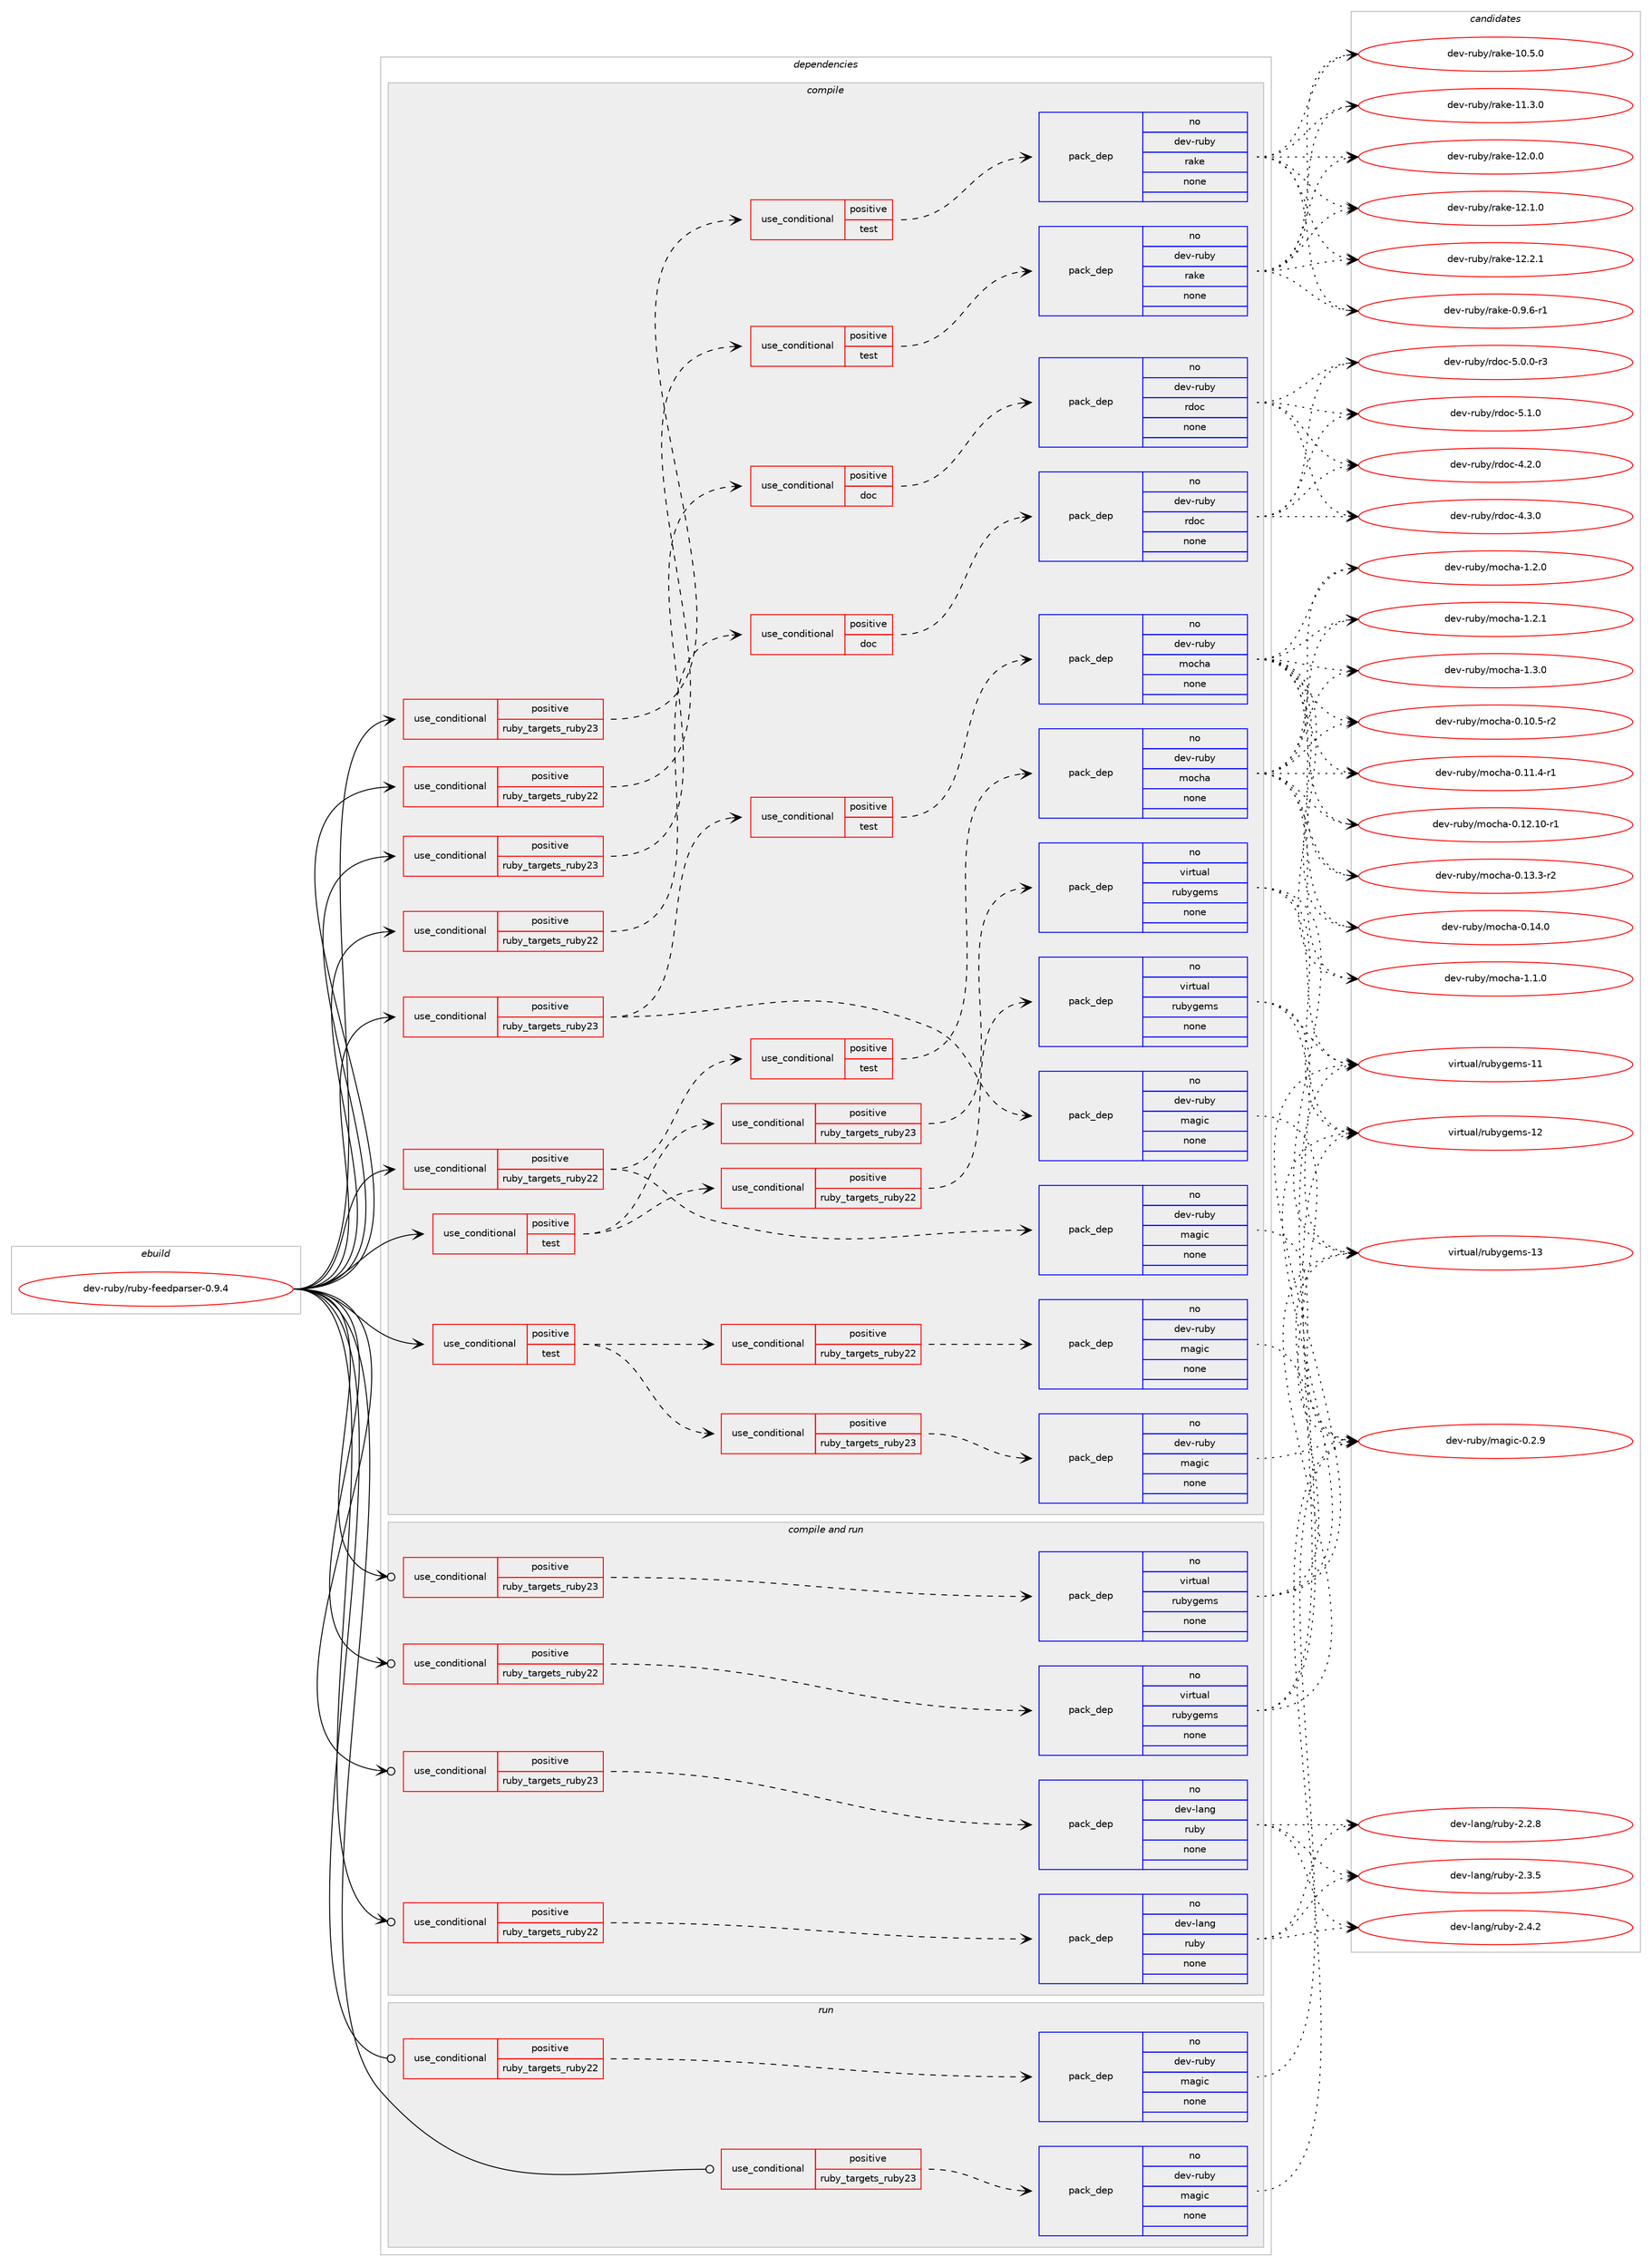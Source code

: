 digraph prolog {

# *************
# Graph options
# *************

newrank=true;
concentrate=true;
compound=true;
graph [rankdir=LR,fontname=Helvetica,fontsize=10,ranksep=1.5];#, ranksep=2.5, nodesep=0.2];
edge  [arrowhead=vee];
node  [fontname=Helvetica,fontsize=10];

# **********
# The ebuild
# **********

subgraph cluster_leftcol {
color=gray;
rank=same;
label=<<i>ebuild</i>>;
id [label="dev-ruby/ruby-feedparser-0.9.4", color=red, width=4, href="../dev-ruby/ruby-feedparser-0.9.4.svg"];
}

# ****************
# The dependencies
# ****************

subgraph cluster_midcol {
color=gray;
label=<<i>dependencies</i>>;
subgraph cluster_compile {
fillcolor="#eeeeee";
style=filled;
label=<<i>compile</i>>;
subgraph cond70686 {
dependency265868 [label=<<TABLE BORDER="0" CELLBORDER="1" CELLSPACING="0" CELLPADDING="4"><TR><TD ROWSPAN="3" CELLPADDING="10">use_conditional</TD></TR><TR><TD>positive</TD></TR><TR><TD>ruby_targets_ruby22</TD></TR></TABLE>>, shape=none, color=red];
subgraph cond70687 {
dependency265869 [label=<<TABLE BORDER="0" CELLBORDER="1" CELLSPACING="0" CELLPADDING="4"><TR><TD ROWSPAN="3" CELLPADDING="10">use_conditional</TD></TR><TR><TD>positive</TD></TR><TR><TD>doc</TD></TR></TABLE>>, shape=none, color=red];
subgraph pack191068 {
dependency265870 [label=<<TABLE BORDER="0" CELLBORDER="1" CELLSPACING="0" CELLPADDING="4" WIDTH="220"><TR><TD ROWSPAN="6" CELLPADDING="30">pack_dep</TD></TR><TR><TD WIDTH="110">no</TD></TR><TR><TD>dev-ruby</TD></TR><TR><TD>rdoc</TD></TR><TR><TD>none</TD></TR><TR><TD></TD></TR></TABLE>>, shape=none, color=blue];
}
dependency265869:e -> dependency265870:w [weight=20,style="dashed",arrowhead="vee"];
}
dependency265868:e -> dependency265869:w [weight=20,style="dashed",arrowhead="vee"];
}
id:e -> dependency265868:w [weight=20,style="solid",arrowhead="vee"];
subgraph cond70688 {
dependency265871 [label=<<TABLE BORDER="0" CELLBORDER="1" CELLSPACING="0" CELLPADDING="4"><TR><TD ROWSPAN="3" CELLPADDING="10">use_conditional</TD></TR><TR><TD>positive</TD></TR><TR><TD>ruby_targets_ruby22</TD></TR></TABLE>>, shape=none, color=red];
subgraph cond70689 {
dependency265872 [label=<<TABLE BORDER="0" CELLBORDER="1" CELLSPACING="0" CELLPADDING="4"><TR><TD ROWSPAN="3" CELLPADDING="10">use_conditional</TD></TR><TR><TD>positive</TD></TR><TR><TD>test</TD></TR></TABLE>>, shape=none, color=red];
subgraph pack191069 {
dependency265873 [label=<<TABLE BORDER="0" CELLBORDER="1" CELLSPACING="0" CELLPADDING="4" WIDTH="220"><TR><TD ROWSPAN="6" CELLPADDING="30">pack_dep</TD></TR><TR><TD WIDTH="110">no</TD></TR><TR><TD>dev-ruby</TD></TR><TR><TD>rake</TD></TR><TR><TD>none</TD></TR><TR><TD></TD></TR></TABLE>>, shape=none, color=blue];
}
dependency265872:e -> dependency265873:w [weight=20,style="dashed",arrowhead="vee"];
}
dependency265871:e -> dependency265872:w [weight=20,style="dashed",arrowhead="vee"];
}
id:e -> dependency265871:w [weight=20,style="solid",arrowhead="vee"];
subgraph cond70690 {
dependency265874 [label=<<TABLE BORDER="0" CELLBORDER="1" CELLSPACING="0" CELLPADDING="4"><TR><TD ROWSPAN="3" CELLPADDING="10">use_conditional</TD></TR><TR><TD>positive</TD></TR><TR><TD>ruby_targets_ruby22</TD></TR></TABLE>>, shape=none, color=red];
subgraph pack191070 {
dependency265875 [label=<<TABLE BORDER="0" CELLBORDER="1" CELLSPACING="0" CELLPADDING="4" WIDTH="220"><TR><TD ROWSPAN="6" CELLPADDING="30">pack_dep</TD></TR><TR><TD WIDTH="110">no</TD></TR><TR><TD>dev-ruby</TD></TR><TR><TD>magic</TD></TR><TR><TD>none</TD></TR><TR><TD></TD></TR></TABLE>>, shape=none, color=blue];
}
dependency265874:e -> dependency265875:w [weight=20,style="dashed",arrowhead="vee"];
subgraph cond70691 {
dependency265876 [label=<<TABLE BORDER="0" CELLBORDER="1" CELLSPACING="0" CELLPADDING="4"><TR><TD ROWSPAN="3" CELLPADDING="10">use_conditional</TD></TR><TR><TD>positive</TD></TR><TR><TD>test</TD></TR></TABLE>>, shape=none, color=red];
subgraph pack191071 {
dependency265877 [label=<<TABLE BORDER="0" CELLBORDER="1" CELLSPACING="0" CELLPADDING="4" WIDTH="220"><TR><TD ROWSPAN="6" CELLPADDING="30">pack_dep</TD></TR><TR><TD WIDTH="110">no</TD></TR><TR><TD>dev-ruby</TD></TR><TR><TD>mocha</TD></TR><TR><TD>none</TD></TR><TR><TD></TD></TR></TABLE>>, shape=none, color=blue];
}
dependency265876:e -> dependency265877:w [weight=20,style="dashed",arrowhead="vee"];
}
dependency265874:e -> dependency265876:w [weight=20,style="dashed",arrowhead="vee"];
}
id:e -> dependency265874:w [weight=20,style="solid",arrowhead="vee"];
subgraph cond70692 {
dependency265878 [label=<<TABLE BORDER="0" CELLBORDER="1" CELLSPACING="0" CELLPADDING="4"><TR><TD ROWSPAN="3" CELLPADDING="10">use_conditional</TD></TR><TR><TD>positive</TD></TR><TR><TD>ruby_targets_ruby23</TD></TR></TABLE>>, shape=none, color=red];
subgraph cond70693 {
dependency265879 [label=<<TABLE BORDER="0" CELLBORDER="1" CELLSPACING="0" CELLPADDING="4"><TR><TD ROWSPAN="3" CELLPADDING="10">use_conditional</TD></TR><TR><TD>positive</TD></TR><TR><TD>doc</TD></TR></TABLE>>, shape=none, color=red];
subgraph pack191072 {
dependency265880 [label=<<TABLE BORDER="0" CELLBORDER="1" CELLSPACING="0" CELLPADDING="4" WIDTH="220"><TR><TD ROWSPAN="6" CELLPADDING="30">pack_dep</TD></TR><TR><TD WIDTH="110">no</TD></TR><TR><TD>dev-ruby</TD></TR><TR><TD>rdoc</TD></TR><TR><TD>none</TD></TR><TR><TD></TD></TR></TABLE>>, shape=none, color=blue];
}
dependency265879:e -> dependency265880:w [weight=20,style="dashed",arrowhead="vee"];
}
dependency265878:e -> dependency265879:w [weight=20,style="dashed",arrowhead="vee"];
}
id:e -> dependency265878:w [weight=20,style="solid",arrowhead="vee"];
subgraph cond70694 {
dependency265881 [label=<<TABLE BORDER="0" CELLBORDER="1" CELLSPACING="0" CELLPADDING="4"><TR><TD ROWSPAN="3" CELLPADDING="10">use_conditional</TD></TR><TR><TD>positive</TD></TR><TR><TD>ruby_targets_ruby23</TD></TR></TABLE>>, shape=none, color=red];
subgraph cond70695 {
dependency265882 [label=<<TABLE BORDER="0" CELLBORDER="1" CELLSPACING="0" CELLPADDING="4"><TR><TD ROWSPAN="3" CELLPADDING="10">use_conditional</TD></TR><TR><TD>positive</TD></TR><TR><TD>test</TD></TR></TABLE>>, shape=none, color=red];
subgraph pack191073 {
dependency265883 [label=<<TABLE BORDER="0" CELLBORDER="1" CELLSPACING="0" CELLPADDING="4" WIDTH="220"><TR><TD ROWSPAN="6" CELLPADDING="30">pack_dep</TD></TR><TR><TD WIDTH="110">no</TD></TR><TR><TD>dev-ruby</TD></TR><TR><TD>rake</TD></TR><TR><TD>none</TD></TR><TR><TD></TD></TR></TABLE>>, shape=none, color=blue];
}
dependency265882:e -> dependency265883:w [weight=20,style="dashed",arrowhead="vee"];
}
dependency265881:e -> dependency265882:w [weight=20,style="dashed",arrowhead="vee"];
}
id:e -> dependency265881:w [weight=20,style="solid",arrowhead="vee"];
subgraph cond70696 {
dependency265884 [label=<<TABLE BORDER="0" CELLBORDER="1" CELLSPACING="0" CELLPADDING="4"><TR><TD ROWSPAN="3" CELLPADDING="10">use_conditional</TD></TR><TR><TD>positive</TD></TR><TR><TD>ruby_targets_ruby23</TD></TR></TABLE>>, shape=none, color=red];
subgraph pack191074 {
dependency265885 [label=<<TABLE BORDER="0" CELLBORDER="1" CELLSPACING="0" CELLPADDING="4" WIDTH="220"><TR><TD ROWSPAN="6" CELLPADDING="30">pack_dep</TD></TR><TR><TD WIDTH="110">no</TD></TR><TR><TD>dev-ruby</TD></TR><TR><TD>magic</TD></TR><TR><TD>none</TD></TR><TR><TD></TD></TR></TABLE>>, shape=none, color=blue];
}
dependency265884:e -> dependency265885:w [weight=20,style="dashed",arrowhead="vee"];
subgraph cond70697 {
dependency265886 [label=<<TABLE BORDER="0" CELLBORDER="1" CELLSPACING="0" CELLPADDING="4"><TR><TD ROWSPAN="3" CELLPADDING="10">use_conditional</TD></TR><TR><TD>positive</TD></TR><TR><TD>test</TD></TR></TABLE>>, shape=none, color=red];
subgraph pack191075 {
dependency265887 [label=<<TABLE BORDER="0" CELLBORDER="1" CELLSPACING="0" CELLPADDING="4" WIDTH="220"><TR><TD ROWSPAN="6" CELLPADDING="30">pack_dep</TD></TR><TR><TD WIDTH="110">no</TD></TR><TR><TD>dev-ruby</TD></TR><TR><TD>mocha</TD></TR><TR><TD>none</TD></TR><TR><TD></TD></TR></TABLE>>, shape=none, color=blue];
}
dependency265886:e -> dependency265887:w [weight=20,style="dashed",arrowhead="vee"];
}
dependency265884:e -> dependency265886:w [weight=20,style="dashed",arrowhead="vee"];
}
id:e -> dependency265884:w [weight=20,style="solid",arrowhead="vee"];
subgraph cond70698 {
dependency265888 [label=<<TABLE BORDER="0" CELLBORDER="1" CELLSPACING="0" CELLPADDING="4"><TR><TD ROWSPAN="3" CELLPADDING="10">use_conditional</TD></TR><TR><TD>positive</TD></TR><TR><TD>test</TD></TR></TABLE>>, shape=none, color=red];
subgraph cond70699 {
dependency265889 [label=<<TABLE BORDER="0" CELLBORDER="1" CELLSPACING="0" CELLPADDING="4"><TR><TD ROWSPAN="3" CELLPADDING="10">use_conditional</TD></TR><TR><TD>positive</TD></TR><TR><TD>ruby_targets_ruby22</TD></TR></TABLE>>, shape=none, color=red];
subgraph pack191076 {
dependency265890 [label=<<TABLE BORDER="0" CELLBORDER="1" CELLSPACING="0" CELLPADDING="4" WIDTH="220"><TR><TD ROWSPAN="6" CELLPADDING="30">pack_dep</TD></TR><TR><TD WIDTH="110">no</TD></TR><TR><TD>dev-ruby</TD></TR><TR><TD>magic</TD></TR><TR><TD>none</TD></TR><TR><TD></TD></TR></TABLE>>, shape=none, color=blue];
}
dependency265889:e -> dependency265890:w [weight=20,style="dashed",arrowhead="vee"];
}
dependency265888:e -> dependency265889:w [weight=20,style="dashed",arrowhead="vee"];
subgraph cond70700 {
dependency265891 [label=<<TABLE BORDER="0" CELLBORDER="1" CELLSPACING="0" CELLPADDING="4"><TR><TD ROWSPAN="3" CELLPADDING="10">use_conditional</TD></TR><TR><TD>positive</TD></TR><TR><TD>ruby_targets_ruby23</TD></TR></TABLE>>, shape=none, color=red];
subgraph pack191077 {
dependency265892 [label=<<TABLE BORDER="0" CELLBORDER="1" CELLSPACING="0" CELLPADDING="4" WIDTH="220"><TR><TD ROWSPAN="6" CELLPADDING="30">pack_dep</TD></TR><TR><TD WIDTH="110">no</TD></TR><TR><TD>dev-ruby</TD></TR><TR><TD>magic</TD></TR><TR><TD>none</TD></TR><TR><TD></TD></TR></TABLE>>, shape=none, color=blue];
}
dependency265891:e -> dependency265892:w [weight=20,style="dashed",arrowhead="vee"];
}
dependency265888:e -> dependency265891:w [weight=20,style="dashed",arrowhead="vee"];
}
id:e -> dependency265888:w [weight=20,style="solid",arrowhead="vee"];
subgraph cond70701 {
dependency265893 [label=<<TABLE BORDER="0" CELLBORDER="1" CELLSPACING="0" CELLPADDING="4"><TR><TD ROWSPAN="3" CELLPADDING="10">use_conditional</TD></TR><TR><TD>positive</TD></TR><TR><TD>test</TD></TR></TABLE>>, shape=none, color=red];
subgraph cond70702 {
dependency265894 [label=<<TABLE BORDER="0" CELLBORDER="1" CELLSPACING="0" CELLPADDING="4"><TR><TD ROWSPAN="3" CELLPADDING="10">use_conditional</TD></TR><TR><TD>positive</TD></TR><TR><TD>ruby_targets_ruby22</TD></TR></TABLE>>, shape=none, color=red];
subgraph pack191078 {
dependency265895 [label=<<TABLE BORDER="0" CELLBORDER="1" CELLSPACING="0" CELLPADDING="4" WIDTH="220"><TR><TD ROWSPAN="6" CELLPADDING="30">pack_dep</TD></TR><TR><TD WIDTH="110">no</TD></TR><TR><TD>virtual</TD></TR><TR><TD>rubygems</TD></TR><TR><TD>none</TD></TR><TR><TD></TD></TR></TABLE>>, shape=none, color=blue];
}
dependency265894:e -> dependency265895:w [weight=20,style="dashed",arrowhead="vee"];
}
dependency265893:e -> dependency265894:w [weight=20,style="dashed",arrowhead="vee"];
subgraph cond70703 {
dependency265896 [label=<<TABLE BORDER="0" CELLBORDER="1" CELLSPACING="0" CELLPADDING="4"><TR><TD ROWSPAN="3" CELLPADDING="10">use_conditional</TD></TR><TR><TD>positive</TD></TR><TR><TD>ruby_targets_ruby23</TD></TR></TABLE>>, shape=none, color=red];
subgraph pack191079 {
dependency265897 [label=<<TABLE BORDER="0" CELLBORDER="1" CELLSPACING="0" CELLPADDING="4" WIDTH="220"><TR><TD ROWSPAN="6" CELLPADDING="30">pack_dep</TD></TR><TR><TD WIDTH="110">no</TD></TR><TR><TD>virtual</TD></TR><TR><TD>rubygems</TD></TR><TR><TD>none</TD></TR><TR><TD></TD></TR></TABLE>>, shape=none, color=blue];
}
dependency265896:e -> dependency265897:w [weight=20,style="dashed",arrowhead="vee"];
}
dependency265893:e -> dependency265896:w [weight=20,style="dashed",arrowhead="vee"];
}
id:e -> dependency265893:w [weight=20,style="solid",arrowhead="vee"];
}
subgraph cluster_compileandrun {
fillcolor="#eeeeee";
style=filled;
label=<<i>compile and run</i>>;
subgraph cond70704 {
dependency265898 [label=<<TABLE BORDER="0" CELLBORDER="1" CELLSPACING="0" CELLPADDING="4"><TR><TD ROWSPAN="3" CELLPADDING="10">use_conditional</TD></TR><TR><TD>positive</TD></TR><TR><TD>ruby_targets_ruby22</TD></TR></TABLE>>, shape=none, color=red];
subgraph pack191080 {
dependency265899 [label=<<TABLE BORDER="0" CELLBORDER="1" CELLSPACING="0" CELLPADDING="4" WIDTH="220"><TR><TD ROWSPAN="6" CELLPADDING="30">pack_dep</TD></TR><TR><TD WIDTH="110">no</TD></TR><TR><TD>dev-lang</TD></TR><TR><TD>ruby</TD></TR><TR><TD>none</TD></TR><TR><TD></TD></TR></TABLE>>, shape=none, color=blue];
}
dependency265898:e -> dependency265899:w [weight=20,style="dashed",arrowhead="vee"];
}
id:e -> dependency265898:w [weight=20,style="solid",arrowhead="odotvee"];
subgraph cond70705 {
dependency265900 [label=<<TABLE BORDER="0" CELLBORDER="1" CELLSPACING="0" CELLPADDING="4"><TR><TD ROWSPAN="3" CELLPADDING="10">use_conditional</TD></TR><TR><TD>positive</TD></TR><TR><TD>ruby_targets_ruby22</TD></TR></TABLE>>, shape=none, color=red];
subgraph pack191081 {
dependency265901 [label=<<TABLE BORDER="0" CELLBORDER="1" CELLSPACING="0" CELLPADDING="4" WIDTH="220"><TR><TD ROWSPAN="6" CELLPADDING="30">pack_dep</TD></TR><TR><TD WIDTH="110">no</TD></TR><TR><TD>virtual</TD></TR><TR><TD>rubygems</TD></TR><TR><TD>none</TD></TR><TR><TD></TD></TR></TABLE>>, shape=none, color=blue];
}
dependency265900:e -> dependency265901:w [weight=20,style="dashed",arrowhead="vee"];
}
id:e -> dependency265900:w [weight=20,style="solid",arrowhead="odotvee"];
subgraph cond70706 {
dependency265902 [label=<<TABLE BORDER="0" CELLBORDER="1" CELLSPACING="0" CELLPADDING="4"><TR><TD ROWSPAN="3" CELLPADDING="10">use_conditional</TD></TR><TR><TD>positive</TD></TR><TR><TD>ruby_targets_ruby23</TD></TR></TABLE>>, shape=none, color=red];
subgraph pack191082 {
dependency265903 [label=<<TABLE BORDER="0" CELLBORDER="1" CELLSPACING="0" CELLPADDING="4" WIDTH="220"><TR><TD ROWSPAN="6" CELLPADDING="30">pack_dep</TD></TR><TR><TD WIDTH="110">no</TD></TR><TR><TD>dev-lang</TD></TR><TR><TD>ruby</TD></TR><TR><TD>none</TD></TR><TR><TD></TD></TR></TABLE>>, shape=none, color=blue];
}
dependency265902:e -> dependency265903:w [weight=20,style="dashed",arrowhead="vee"];
}
id:e -> dependency265902:w [weight=20,style="solid",arrowhead="odotvee"];
subgraph cond70707 {
dependency265904 [label=<<TABLE BORDER="0" CELLBORDER="1" CELLSPACING="0" CELLPADDING="4"><TR><TD ROWSPAN="3" CELLPADDING="10">use_conditional</TD></TR><TR><TD>positive</TD></TR><TR><TD>ruby_targets_ruby23</TD></TR></TABLE>>, shape=none, color=red];
subgraph pack191083 {
dependency265905 [label=<<TABLE BORDER="0" CELLBORDER="1" CELLSPACING="0" CELLPADDING="4" WIDTH="220"><TR><TD ROWSPAN="6" CELLPADDING="30">pack_dep</TD></TR><TR><TD WIDTH="110">no</TD></TR><TR><TD>virtual</TD></TR><TR><TD>rubygems</TD></TR><TR><TD>none</TD></TR><TR><TD></TD></TR></TABLE>>, shape=none, color=blue];
}
dependency265904:e -> dependency265905:w [weight=20,style="dashed",arrowhead="vee"];
}
id:e -> dependency265904:w [weight=20,style="solid",arrowhead="odotvee"];
}
subgraph cluster_run {
fillcolor="#eeeeee";
style=filled;
label=<<i>run</i>>;
subgraph cond70708 {
dependency265906 [label=<<TABLE BORDER="0" CELLBORDER="1" CELLSPACING="0" CELLPADDING="4"><TR><TD ROWSPAN="3" CELLPADDING="10">use_conditional</TD></TR><TR><TD>positive</TD></TR><TR><TD>ruby_targets_ruby22</TD></TR></TABLE>>, shape=none, color=red];
subgraph pack191084 {
dependency265907 [label=<<TABLE BORDER="0" CELLBORDER="1" CELLSPACING="0" CELLPADDING="4" WIDTH="220"><TR><TD ROWSPAN="6" CELLPADDING="30">pack_dep</TD></TR><TR><TD WIDTH="110">no</TD></TR><TR><TD>dev-ruby</TD></TR><TR><TD>magic</TD></TR><TR><TD>none</TD></TR><TR><TD></TD></TR></TABLE>>, shape=none, color=blue];
}
dependency265906:e -> dependency265907:w [weight=20,style="dashed",arrowhead="vee"];
}
id:e -> dependency265906:w [weight=20,style="solid",arrowhead="odot"];
subgraph cond70709 {
dependency265908 [label=<<TABLE BORDER="0" CELLBORDER="1" CELLSPACING="0" CELLPADDING="4"><TR><TD ROWSPAN="3" CELLPADDING="10">use_conditional</TD></TR><TR><TD>positive</TD></TR><TR><TD>ruby_targets_ruby23</TD></TR></TABLE>>, shape=none, color=red];
subgraph pack191085 {
dependency265909 [label=<<TABLE BORDER="0" CELLBORDER="1" CELLSPACING="0" CELLPADDING="4" WIDTH="220"><TR><TD ROWSPAN="6" CELLPADDING="30">pack_dep</TD></TR><TR><TD WIDTH="110">no</TD></TR><TR><TD>dev-ruby</TD></TR><TR><TD>magic</TD></TR><TR><TD>none</TD></TR><TR><TD></TD></TR></TABLE>>, shape=none, color=blue];
}
dependency265908:e -> dependency265909:w [weight=20,style="dashed",arrowhead="vee"];
}
id:e -> dependency265908:w [weight=20,style="solid",arrowhead="odot"];
}
}

# **************
# The candidates
# **************

subgraph cluster_choices {
rank=same;
color=gray;
label=<<i>candidates</i>>;

subgraph choice191068 {
color=black;
nodesep=1;
choice10010111845114117981214711410011199455246504648 [label="dev-ruby/rdoc-4.2.0", color=red, width=4,href="../dev-ruby/rdoc-4.2.0.svg"];
choice10010111845114117981214711410011199455246514648 [label="dev-ruby/rdoc-4.3.0", color=red, width=4,href="../dev-ruby/rdoc-4.3.0.svg"];
choice100101118451141179812147114100111994553464846484511451 [label="dev-ruby/rdoc-5.0.0-r3", color=red, width=4,href="../dev-ruby/rdoc-5.0.0-r3.svg"];
choice10010111845114117981214711410011199455346494648 [label="dev-ruby/rdoc-5.1.0", color=red, width=4,href="../dev-ruby/rdoc-5.1.0.svg"];
dependency265870:e -> choice10010111845114117981214711410011199455246504648:w [style=dotted,weight="100"];
dependency265870:e -> choice10010111845114117981214711410011199455246514648:w [style=dotted,weight="100"];
dependency265870:e -> choice100101118451141179812147114100111994553464846484511451:w [style=dotted,weight="100"];
dependency265870:e -> choice10010111845114117981214711410011199455346494648:w [style=dotted,weight="100"];
}
subgraph choice191069 {
color=black;
nodesep=1;
choice100101118451141179812147114971071014548465746544511449 [label="dev-ruby/rake-0.9.6-r1", color=red, width=4,href="../dev-ruby/rake-0.9.6-r1.svg"];
choice1001011184511411798121471149710710145494846534648 [label="dev-ruby/rake-10.5.0", color=red, width=4,href="../dev-ruby/rake-10.5.0.svg"];
choice1001011184511411798121471149710710145494946514648 [label="dev-ruby/rake-11.3.0", color=red, width=4,href="../dev-ruby/rake-11.3.0.svg"];
choice1001011184511411798121471149710710145495046484648 [label="dev-ruby/rake-12.0.0", color=red, width=4,href="../dev-ruby/rake-12.0.0.svg"];
choice1001011184511411798121471149710710145495046494648 [label="dev-ruby/rake-12.1.0", color=red, width=4,href="../dev-ruby/rake-12.1.0.svg"];
choice1001011184511411798121471149710710145495046504649 [label="dev-ruby/rake-12.2.1", color=red, width=4,href="../dev-ruby/rake-12.2.1.svg"];
dependency265873:e -> choice100101118451141179812147114971071014548465746544511449:w [style=dotted,weight="100"];
dependency265873:e -> choice1001011184511411798121471149710710145494846534648:w [style=dotted,weight="100"];
dependency265873:e -> choice1001011184511411798121471149710710145494946514648:w [style=dotted,weight="100"];
dependency265873:e -> choice1001011184511411798121471149710710145495046484648:w [style=dotted,weight="100"];
dependency265873:e -> choice1001011184511411798121471149710710145495046494648:w [style=dotted,weight="100"];
dependency265873:e -> choice1001011184511411798121471149710710145495046504649:w [style=dotted,weight="100"];
}
subgraph choice191070 {
color=black;
nodesep=1;
choice1001011184511411798121471099710310599454846504657 [label="dev-ruby/magic-0.2.9", color=red, width=4,href="../dev-ruby/magic-0.2.9.svg"];
dependency265875:e -> choice1001011184511411798121471099710310599454846504657:w [style=dotted,weight="100"];
}
subgraph choice191071 {
color=black;
nodesep=1;
choice1001011184511411798121471091119910497454846494846534511450 [label="dev-ruby/mocha-0.10.5-r2", color=red, width=4,href="../dev-ruby/mocha-0.10.5-r2.svg"];
choice1001011184511411798121471091119910497454846494946524511449 [label="dev-ruby/mocha-0.11.4-r1", color=red, width=4,href="../dev-ruby/mocha-0.11.4-r1.svg"];
choice100101118451141179812147109111991049745484649504649484511449 [label="dev-ruby/mocha-0.12.10-r1", color=red, width=4,href="../dev-ruby/mocha-0.12.10-r1.svg"];
choice1001011184511411798121471091119910497454846495146514511450 [label="dev-ruby/mocha-0.13.3-r2", color=red, width=4,href="../dev-ruby/mocha-0.13.3-r2.svg"];
choice100101118451141179812147109111991049745484649524648 [label="dev-ruby/mocha-0.14.0", color=red, width=4,href="../dev-ruby/mocha-0.14.0.svg"];
choice1001011184511411798121471091119910497454946494648 [label="dev-ruby/mocha-1.1.0", color=red, width=4,href="../dev-ruby/mocha-1.1.0.svg"];
choice1001011184511411798121471091119910497454946504648 [label="dev-ruby/mocha-1.2.0", color=red, width=4,href="../dev-ruby/mocha-1.2.0.svg"];
choice1001011184511411798121471091119910497454946504649 [label="dev-ruby/mocha-1.2.1", color=red, width=4,href="../dev-ruby/mocha-1.2.1.svg"];
choice1001011184511411798121471091119910497454946514648 [label="dev-ruby/mocha-1.3.0", color=red, width=4,href="../dev-ruby/mocha-1.3.0.svg"];
dependency265877:e -> choice1001011184511411798121471091119910497454846494846534511450:w [style=dotted,weight="100"];
dependency265877:e -> choice1001011184511411798121471091119910497454846494946524511449:w [style=dotted,weight="100"];
dependency265877:e -> choice100101118451141179812147109111991049745484649504649484511449:w [style=dotted,weight="100"];
dependency265877:e -> choice1001011184511411798121471091119910497454846495146514511450:w [style=dotted,weight="100"];
dependency265877:e -> choice100101118451141179812147109111991049745484649524648:w [style=dotted,weight="100"];
dependency265877:e -> choice1001011184511411798121471091119910497454946494648:w [style=dotted,weight="100"];
dependency265877:e -> choice1001011184511411798121471091119910497454946504648:w [style=dotted,weight="100"];
dependency265877:e -> choice1001011184511411798121471091119910497454946504649:w [style=dotted,weight="100"];
dependency265877:e -> choice1001011184511411798121471091119910497454946514648:w [style=dotted,weight="100"];
}
subgraph choice191072 {
color=black;
nodesep=1;
choice10010111845114117981214711410011199455246504648 [label="dev-ruby/rdoc-4.2.0", color=red, width=4,href="../dev-ruby/rdoc-4.2.0.svg"];
choice10010111845114117981214711410011199455246514648 [label="dev-ruby/rdoc-4.3.0", color=red, width=4,href="../dev-ruby/rdoc-4.3.0.svg"];
choice100101118451141179812147114100111994553464846484511451 [label="dev-ruby/rdoc-5.0.0-r3", color=red, width=4,href="../dev-ruby/rdoc-5.0.0-r3.svg"];
choice10010111845114117981214711410011199455346494648 [label="dev-ruby/rdoc-5.1.0", color=red, width=4,href="../dev-ruby/rdoc-5.1.0.svg"];
dependency265880:e -> choice10010111845114117981214711410011199455246504648:w [style=dotted,weight="100"];
dependency265880:e -> choice10010111845114117981214711410011199455246514648:w [style=dotted,weight="100"];
dependency265880:e -> choice100101118451141179812147114100111994553464846484511451:w [style=dotted,weight="100"];
dependency265880:e -> choice10010111845114117981214711410011199455346494648:w [style=dotted,weight="100"];
}
subgraph choice191073 {
color=black;
nodesep=1;
choice100101118451141179812147114971071014548465746544511449 [label="dev-ruby/rake-0.9.6-r1", color=red, width=4,href="../dev-ruby/rake-0.9.6-r1.svg"];
choice1001011184511411798121471149710710145494846534648 [label="dev-ruby/rake-10.5.0", color=red, width=4,href="../dev-ruby/rake-10.5.0.svg"];
choice1001011184511411798121471149710710145494946514648 [label="dev-ruby/rake-11.3.0", color=red, width=4,href="../dev-ruby/rake-11.3.0.svg"];
choice1001011184511411798121471149710710145495046484648 [label="dev-ruby/rake-12.0.0", color=red, width=4,href="../dev-ruby/rake-12.0.0.svg"];
choice1001011184511411798121471149710710145495046494648 [label="dev-ruby/rake-12.1.0", color=red, width=4,href="../dev-ruby/rake-12.1.0.svg"];
choice1001011184511411798121471149710710145495046504649 [label="dev-ruby/rake-12.2.1", color=red, width=4,href="../dev-ruby/rake-12.2.1.svg"];
dependency265883:e -> choice100101118451141179812147114971071014548465746544511449:w [style=dotted,weight="100"];
dependency265883:e -> choice1001011184511411798121471149710710145494846534648:w [style=dotted,weight="100"];
dependency265883:e -> choice1001011184511411798121471149710710145494946514648:w [style=dotted,weight="100"];
dependency265883:e -> choice1001011184511411798121471149710710145495046484648:w [style=dotted,weight="100"];
dependency265883:e -> choice1001011184511411798121471149710710145495046494648:w [style=dotted,weight="100"];
dependency265883:e -> choice1001011184511411798121471149710710145495046504649:w [style=dotted,weight="100"];
}
subgraph choice191074 {
color=black;
nodesep=1;
choice1001011184511411798121471099710310599454846504657 [label="dev-ruby/magic-0.2.9", color=red, width=4,href="../dev-ruby/magic-0.2.9.svg"];
dependency265885:e -> choice1001011184511411798121471099710310599454846504657:w [style=dotted,weight="100"];
}
subgraph choice191075 {
color=black;
nodesep=1;
choice1001011184511411798121471091119910497454846494846534511450 [label="dev-ruby/mocha-0.10.5-r2", color=red, width=4,href="../dev-ruby/mocha-0.10.5-r2.svg"];
choice1001011184511411798121471091119910497454846494946524511449 [label="dev-ruby/mocha-0.11.4-r1", color=red, width=4,href="../dev-ruby/mocha-0.11.4-r1.svg"];
choice100101118451141179812147109111991049745484649504649484511449 [label="dev-ruby/mocha-0.12.10-r1", color=red, width=4,href="../dev-ruby/mocha-0.12.10-r1.svg"];
choice1001011184511411798121471091119910497454846495146514511450 [label="dev-ruby/mocha-0.13.3-r2", color=red, width=4,href="../dev-ruby/mocha-0.13.3-r2.svg"];
choice100101118451141179812147109111991049745484649524648 [label="dev-ruby/mocha-0.14.0", color=red, width=4,href="../dev-ruby/mocha-0.14.0.svg"];
choice1001011184511411798121471091119910497454946494648 [label="dev-ruby/mocha-1.1.0", color=red, width=4,href="../dev-ruby/mocha-1.1.0.svg"];
choice1001011184511411798121471091119910497454946504648 [label="dev-ruby/mocha-1.2.0", color=red, width=4,href="../dev-ruby/mocha-1.2.0.svg"];
choice1001011184511411798121471091119910497454946504649 [label="dev-ruby/mocha-1.2.1", color=red, width=4,href="../dev-ruby/mocha-1.2.1.svg"];
choice1001011184511411798121471091119910497454946514648 [label="dev-ruby/mocha-1.3.0", color=red, width=4,href="../dev-ruby/mocha-1.3.0.svg"];
dependency265887:e -> choice1001011184511411798121471091119910497454846494846534511450:w [style=dotted,weight="100"];
dependency265887:e -> choice1001011184511411798121471091119910497454846494946524511449:w [style=dotted,weight="100"];
dependency265887:e -> choice100101118451141179812147109111991049745484649504649484511449:w [style=dotted,weight="100"];
dependency265887:e -> choice1001011184511411798121471091119910497454846495146514511450:w [style=dotted,weight="100"];
dependency265887:e -> choice100101118451141179812147109111991049745484649524648:w [style=dotted,weight="100"];
dependency265887:e -> choice1001011184511411798121471091119910497454946494648:w [style=dotted,weight="100"];
dependency265887:e -> choice1001011184511411798121471091119910497454946504648:w [style=dotted,weight="100"];
dependency265887:e -> choice1001011184511411798121471091119910497454946504649:w [style=dotted,weight="100"];
dependency265887:e -> choice1001011184511411798121471091119910497454946514648:w [style=dotted,weight="100"];
}
subgraph choice191076 {
color=black;
nodesep=1;
choice1001011184511411798121471099710310599454846504657 [label="dev-ruby/magic-0.2.9", color=red, width=4,href="../dev-ruby/magic-0.2.9.svg"];
dependency265890:e -> choice1001011184511411798121471099710310599454846504657:w [style=dotted,weight="100"];
}
subgraph choice191077 {
color=black;
nodesep=1;
choice1001011184511411798121471099710310599454846504657 [label="dev-ruby/magic-0.2.9", color=red, width=4,href="../dev-ruby/magic-0.2.9.svg"];
dependency265892:e -> choice1001011184511411798121471099710310599454846504657:w [style=dotted,weight="100"];
}
subgraph choice191078 {
color=black;
nodesep=1;
choice118105114116117971084711411798121103101109115454949 [label="virtual/rubygems-11", color=red, width=4,href="../virtual/rubygems-11.svg"];
choice118105114116117971084711411798121103101109115454950 [label="virtual/rubygems-12", color=red, width=4,href="../virtual/rubygems-12.svg"];
choice118105114116117971084711411798121103101109115454951 [label="virtual/rubygems-13", color=red, width=4,href="../virtual/rubygems-13.svg"];
dependency265895:e -> choice118105114116117971084711411798121103101109115454949:w [style=dotted,weight="100"];
dependency265895:e -> choice118105114116117971084711411798121103101109115454950:w [style=dotted,weight="100"];
dependency265895:e -> choice118105114116117971084711411798121103101109115454951:w [style=dotted,weight="100"];
}
subgraph choice191079 {
color=black;
nodesep=1;
choice118105114116117971084711411798121103101109115454949 [label="virtual/rubygems-11", color=red, width=4,href="../virtual/rubygems-11.svg"];
choice118105114116117971084711411798121103101109115454950 [label="virtual/rubygems-12", color=red, width=4,href="../virtual/rubygems-12.svg"];
choice118105114116117971084711411798121103101109115454951 [label="virtual/rubygems-13", color=red, width=4,href="../virtual/rubygems-13.svg"];
dependency265897:e -> choice118105114116117971084711411798121103101109115454949:w [style=dotted,weight="100"];
dependency265897:e -> choice118105114116117971084711411798121103101109115454950:w [style=dotted,weight="100"];
dependency265897:e -> choice118105114116117971084711411798121103101109115454951:w [style=dotted,weight="100"];
}
subgraph choice191080 {
color=black;
nodesep=1;
choice10010111845108971101034711411798121455046504656 [label="dev-lang/ruby-2.2.8", color=red, width=4,href="../dev-lang/ruby-2.2.8.svg"];
choice10010111845108971101034711411798121455046514653 [label="dev-lang/ruby-2.3.5", color=red, width=4,href="../dev-lang/ruby-2.3.5.svg"];
choice10010111845108971101034711411798121455046524650 [label="dev-lang/ruby-2.4.2", color=red, width=4,href="../dev-lang/ruby-2.4.2.svg"];
dependency265899:e -> choice10010111845108971101034711411798121455046504656:w [style=dotted,weight="100"];
dependency265899:e -> choice10010111845108971101034711411798121455046514653:w [style=dotted,weight="100"];
dependency265899:e -> choice10010111845108971101034711411798121455046524650:w [style=dotted,weight="100"];
}
subgraph choice191081 {
color=black;
nodesep=1;
choice118105114116117971084711411798121103101109115454949 [label="virtual/rubygems-11", color=red, width=4,href="../virtual/rubygems-11.svg"];
choice118105114116117971084711411798121103101109115454950 [label="virtual/rubygems-12", color=red, width=4,href="../virtual/rubygems-12.svg"];
choice118105114116117971084711411798121103101109115454951 [label="virtual/rubygems-13", color=red, width=4,href="../virtual/rubygems-13.svg"];
dependency265901:e -> choice118105114116117971084711411798121103101109115454949:w [style=dotted,weight="100"];
dependency265901:e -> choice118105114116117971084711411798121103101109115454950:w [style=dotted,weight="100"];
dependency265901:e -> choice118105114116117971084711411798121103101109115454951:w [style=dotted,weight="100"];
}
subgraph choice191082 {
color=black;
nodesep=1;
choice10010111845108971101034711411798121455046504656 [label="dev-lang/ruby-2.2.8", color=red, width=4,href="../dev-lang/ruby-2.2.8.svg"];
choice10010111845108971101034711411798121455046514653 [label="dev-lang/ruby-2.3.5", color=red, width=4,href="../dev-lang/ruby-2.3.5.svg"];
choice10010111845108971101034711411798121455046524650 [label="dev-lang/ruby-2.4.2", color=red, width=4,href="../dev-lang/ruby-2.4.2.svg"];
dependency265903:e -> choice10010111845108971101034711411798121455046504656:w [style=dotted,weight="100"];
dependency265903:e -> choice10010111845108971101034711411798121455046514653:w [style=dotted,weight="100"];
dependency265903:e -> choice10010111845108971101034711411798121455046524650:w [style=dotted,weight="100"];
}
subgraph choice191083 {
color=black;
nodesep=1;
choice118105114116117971084711411798121103101109115454949 [label="virtual/rubygems-11", color=red, width=4,href="../virtual/rubygems-11.svg"];
choice118105114116117971084711411798121103101109115454950 [label="virtual/rubygems-12", color=red, width=4,href="../virtual/rubygems-12.svg"];
choice118105114116117971084711411798121103101109115454951 [label="virtual/rubygems-13", color=red, width=4,href="../virtual/rubygems-13.svg"];
dependency265905:e -> choice118105114116117971084711411798121103101109115454949:w [style=dotted,weight="100"];
dependency265905:e -> choice118105114116117971084711411798121103101109115454950:w [style=dotted,weight="100"];
dependency265905:e -> choice118105114116117971084711411798121103101109115454951:w [style=dotted,weight="100"];
}
subgraph choice191084 {
color=black;
nodesep=1;
choice1001011184511411798121471099710310599454846504657 [label="dev-ruby/magic-0.2.9", color=red, width=4,href="../dev-ruby/magic-0.2.9.svg"];
dependency265907:e -> choice1001011184511411798121471099710310599454846504657:w [style=dotted,weight="100"];
}
subgraph choice191085 {
color=black;
nodesep=1;
choice1001011184511411798121471099710310599454846504657 [label="dev-ruby/magic-0.2.9", color=red, width=4,href="../dev-ruby/magic-0.2.9.svg"];
dependency265909:e -> choice1001011184511411798121471099710310599454846504657:w [style=dotted,weight="100"];
}
}

}

